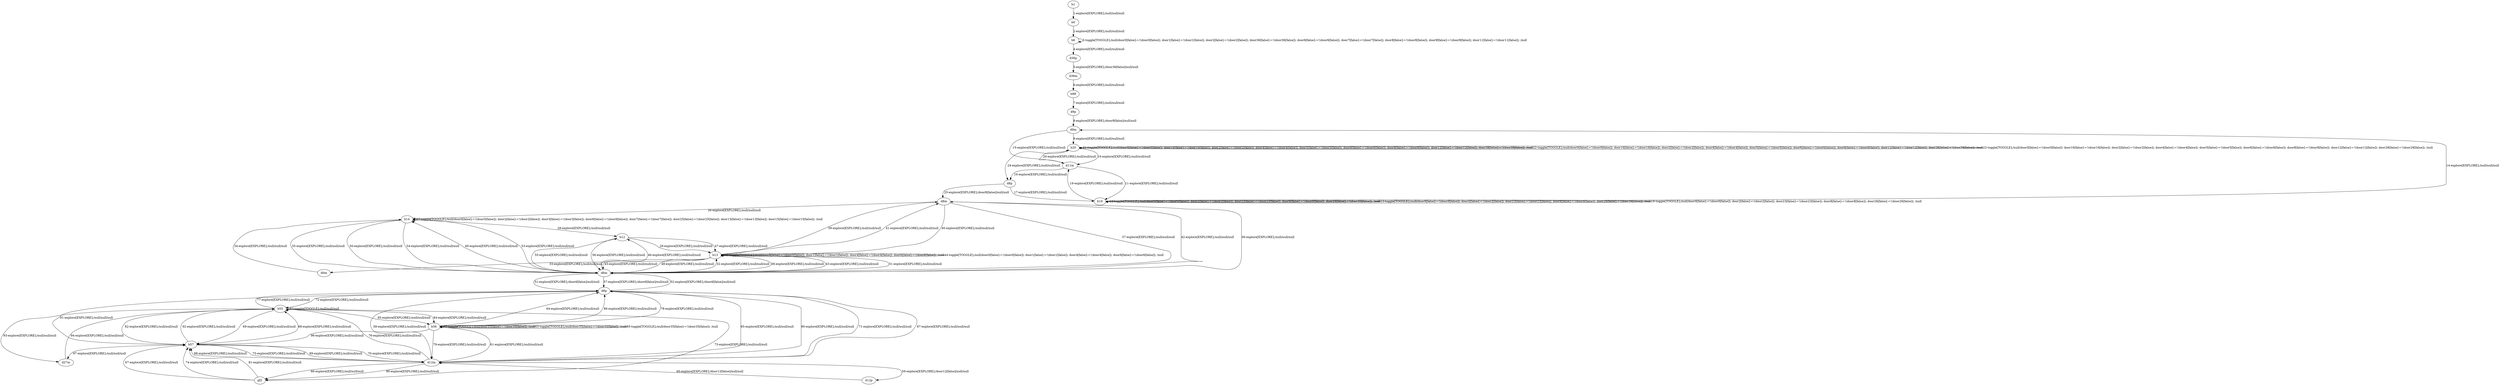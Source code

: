 # Total number of goals covered by this test: 1
# b57 --> d27m

digraph g {
"b1" -> "b0" [label = "1-explore[EXPLORE];/null/null/null"];
"b0" -> "b6" [label = "2-explore[EXPLORE];/null/null/null"];
"b6" -> "b6" [label = "3-toggle[TOGGLE];/null/door0[false]:=!(door0[false]); door1[false]:=!(door1[false]); door2[false]:=!(door2[false]); door36[false]:=!(door36[false]); door6[false]:=!(door6[false]); door7[false]:=!(door7[false]); door8[false]:=!(door8[false]); door9[false]:=!(door9[false]); door11[false]:=!(door11[false]); /null"];
"b6" -> "d36p" [label = "4-explore[EXPLORE];/null/null/null"];
"d36p" -> "d36m" [label = "5-explore[EXPLORE];/door36[false]/null/null"];
"d36m" -> "b88" [label = "6-explore[EXPLORE];/null/null/null"];
"b88" -> "d9p" [label = "7-explore[EXPLORE];/null/null/null"];
"d9p" -> "d9m" [label = "8-explore[EXPLORE];/door9[false]/null/null"];
"d9m" -> "b20" [label = "9-explore[EXPLORE];/null/null/null"];
"b20" -> "d11m" [label = "10-explore[EXPLORE];/null/null/null"];
"d11m" -> "b19" [label = "11-explore[EXPLORE];/null/null/null"];
"b19" -> "b19" [label = "12-toggle[TOGGLE];/null/door0[false]:=!(door0[false]); door2[false]:=!(door2[false]); door23[false]:=!(door23[false]); door8[false]:=!(door8[false]); door26[false]:=!(door26[false]); /null"];
"b19" -> "b19" [label = "13-toggle[TOGGLE];/null/door0[false]:=!(door0[false]); door2[false]:=!(door2[false]); door23[false]:=!(door23[false]); door8[false]:=!(door8[false]); door26[false]:=!(door26[false]); /null"];
"b19" -> "d9m" [label = "14-explore[EXPLORE];/null/null/null"];
"d9m" -> "d11m" [label = "15-explore[EXPLORE];/null/null/null"];
"d11m" -> "d8p" [label = "16-explore[EXPLORE];/null/null/null"];
"d8p" -> "b19" [label = "17-explore[EXPLORE];/null/null/null"];
"b19" -> "b19" [label = "18-toggle[TOGGLE];/null/door0[false]:=!(door0[false]); door2[false]:=!(door2[false]); door23[false]:=!(door23[false]); door8[false]:=!(door8[false]); door26[false]:=!(door26[false]); /null"];
"b19" -> "d11m" [label = "19-explore[EXPLORE];/null/null/null"];
"d11m" -> "b20" [label = "20-explore[EXPLORE];/null/null/null"];
"b20" -> "b20" [label = "21-toggle[TOGGLE];/null/door0[false]:=!(door0[false]); door16[false]:=!(door16[false]); door2[false]:=!(door2[false]); door4[false]:=!(door4[false]); door5[false]:=!(door5[false]); door6[false]:=!(door6[false]); door8[false]:=!(door8[false]); door12[false]:=!(door12[false]); door28[false]:=!(door28[false]); /null"];
"b20" -> "b20" [label = "22-toggle[TOGGLE];/null/door0[false]:=!(door0[false]); door16[false]:=!(door16[false]); door2[false]:=!(door2[false]); door4[false]:=!(door4[false]); door5[false]:=!(door5[false]); door6[false]:=!(door6[false]); door8[false]:=!(door8[false]); door12[false]:=!(door12[false]); door28[false]:=!(door28[false]); /null"];
"b20" -> "b20" [label = "23-toggle[TOGGLE];/null/door0[false]:=!(door0[false]); door16[false]:=!(door16[false]); door2[false]:=!(door2[false]); door4[false]:=!(door4[false]); door5[false]:=!(door5[false]); door6[false]:=!(door6[false]); door8[false]:=!(door8[false]); door12[false]:=!(door12[false]); door28[false]:=!(door28[false]); /null"];
"b20" -> "d8p" [label = "24-explore[EXPLORE];/null/null/null"];
"d8p" -> "d8m" [label = "25-explore[EXPLORE];/door8[false]/null/null"];
"d8m" -> "b14" [label = "26-explore[EXPLORE];/null/null/null"];
"b14" -> "b14" [label = "27-toggle[TOGGLE];/null/door0[false]:=!(door0[false]); door2[false]:=!(door2[false]); door3[false]:=!(door3[false]); door6[false]:=!(door6[false]); door7[false]:=!(door7[false]); door25[false]:=!(door25[false]); door13[false]:=!(door13[false]); door15[false]:=!(door15[false]); /null"];
"b14" -> "b12" [label = "28-explore[EXPLORE];/null/null/null"];
"b12" -> "b13" [label = "29-explore[EXPLORE];/null/null/null"];
"b13" -> "b13" [label = "30-toggle[TOGGLE];/null/door0[false]:=!(door0[false]); door1[false]:=!(door1[false]); door4[false]:=!(door4[false]); door6[false]:=!(door6[false]); /null"];
"b13" -> "d6m" [label = "31-explore[EXPLORE];/null/null/null"];
"d6m" -> "b13" [label = "32-explore[EXPLORE];/null/null/null"];
"b13" -> "d0m" [label = "33-explore[EXPLORE];/null/null/null"];
"d0m" -> "b14" [label = "34-explore[EXPLORE];/null/null/null"];
"b14" -> "d6m" [label = "35-explore[EXPLORE];/null/null/null"];
"d6m" -> "d8m" [label = "36-explore[EXPLORE];/null/null/null"];
"d8m" -> "d6m" [label = "37-explore[EXPLORE];/null/null/null"];
"d6m" -> "b13" [label = "38-explore[EXPLORE];/null/null/null"];
"b13" -> "d8m" [label = "39-explore[EXPLORE];/null/null/null"];
"d8m" -> "b13" [label = "40-explore[EXPLORE];/null/null/null"];
"b13" -> "d8m" [label = "41-explore[EXPLORE];/null/null/null"];
"d8m" -> "d6m" [label = "42-explore[EXPLORE];/null/null/null"];
"d6m" -> "b13" [label = "43-explore[EXPLORE];/null/null/null"];
"b13" -> "b13" [label = "44-toggle[TOGGLE];/null/door0[false]:=!(door0[false]); door1[false]:=!(door1[false]); door4[false]:=!(door4[false]); door6[false]:=!(door6[false]); /null"];
"b13" -> "d6m" [label = "45-explore[EXPLORE];/null/null/null"];
"d6m" -> "b12" [label = "46-explore[EXPLORE];/null/null/null"];
"b12" -> "b13" [label = "47-explore[EXPLORE];/null/null/null"];
"b13" -> "d6m" [label = "48-explore[EXPLORE];/null/null/null"];
"d6m" -> "b14" [label = "49-explore[EXPLORE];/null/null/null"];
"b14" -> "d6m" [label = "50-explore[EXPLORE];/null/null/null"];
"d6m" -> "d6p" [label = "51-explore[EXPLORE];/door6[false]/null/null"];
"d6p" -> "d6m" [label = "52-explore[EXPLORE];/door6[false]/null/null"];
"d6m" -> "b14" [label = "53-explore[EXPLORE];/null/null/null"];
"b14" -> "d6m" [label = "54-explore[EXPLORE];/null/null/null"];
"d6m" -> "b12" [label = "55-explore[EXPLORE];/null/null/null"];
"b12" -> "d6m" [label = "56-explore[EXPLORE];/null/null/null"];
"d6m" -> "d6p" [label = "57-explore[EXPLORE];/door6[false]/null/null"];
"d6p" -> "d12m" [label = "58-explore[EXPLORE];/null/null/null"];
"d12m" -> "d12p" [label = "59-explore[EXPLORE];/door12[false]/null/null"];
"d12p" -> "d12m" [label = "60-explore[EXPLORE];/door12[false]/null/null"];
"d12m" -> "b56" [label = "61-explore[EXPLORE];/null/null/null"];
"b56" -> "b56" [label = "62-toggle[TOGGLE];/null/door35[false]:=!(door35[false]); /null"];
"b56" -> "b56" [label = "63-toggle[TOGGLE];/null/door35[false]:=!(door35[false]); /null"];
"b56" -> "d6p" [label = "64-explore[EXPLORE];/null/null/null"];
"d6p" -> "d12m" [label = "65-explore[EXPLORE];/null/null/null"];
"d12m" -> "gf2" [label = "66-explore[EXPLORE];/null/null/null"];
"gf2" -> "b57" [label = "67-explore[EXPLORE];/null/null/null"];
"b57" -> "b55" [label = "68-explore[EXPLORE];/null/null/null"];
"b55" -> "b57" [label = "69-explore[EXPLORE];/null/null/null"];
"b57" -> "d12m" [label = "70-explore[EXPLORE];/null/null/null"];
"d12m" -> "d6p" [label = "71-explore[EXPLORE];/null/null/null"];
"d6p" -> "b55" [label = "72-explore[EXPLORE];/null/null/null"];
"b55" -> "gf2" [label = "73-explore[EXPLORE];/null/null/null"];
"gf2" -> "b57" [label = "74-explore[EXPLORE];/null/null/null"];
"b57" -> "d12m" [label = "75-explore[EXPLORE];/null/null/null"];
"d12m" -> "b55" [label = "76-explore[EXPLORE];/null/null/null"];
"b55" -> "d6p" [label = "77-explore[EXPLORE];/null/null/null"];
"d6p" -> "b56" [label = "78-explore[EXPLORE];/null/null/null"];
"b56" -> "d12m" [label = "79-explore[EXPLORE];/null/null/null"];
"d12m" -> "gf2" [label = "80-explore[EXPLORE];/null/null/null"];
"gf2" -> "b57" [label = "81-explore[EXPLORE];/null/null/null"];
"b57" -> "b55" [label = "82-explore[EXPLORE];/null/null/null"];
"b55" -> "b55" [label = "83-toggle[TOGGLE];/null/null/null"];
"b55" -> "b56" [label = "84-explore[EXPLORE];/null/null/null"];
"b56" -> "b56" [label = "85-toggle[TOGGLE];/null/door35[false]:=!(door35[false]); /null"];
"b56" -> "d6p" [label = "86-explore[EXPLORE];/null/null/null"];
"d6p" -> "d12m" [label = "87-explore[EXPLORE];/null/null/null"];
"d12m" -> "b57" [label = "88-explore[EXPLORE];/null/null/null"];
"b57" -> "d12m" [label = "89-explore[EXPLORE];/null/null/null"];
"d12m" -> "d6p" [label = "90-explore[EXPLORE];/null/null/null"];
"d6p" -> "b57" [label = "91-explore[EXPLORE];/null/null/null"];
"b57" -> "b55" [label = "92-explore[EXPLORE];/null/null/null"];
"b55" -> "d27m" [label = "93-explore[EXPLORE];/null/null/null"];
"d27m" -> "b55" [label = "94-explore[EXPLORE];/null/null/null"];
"b55" -> "b56" [label = "95-explore[EXPLORE];/null/null/null"];
"b56" -> "b57" [label = "96-explore[EXPLORE];/null/null/null"];
"b57" -> "d27m" [label = "97-explore[EXPLORE];/null/null/null"];
}